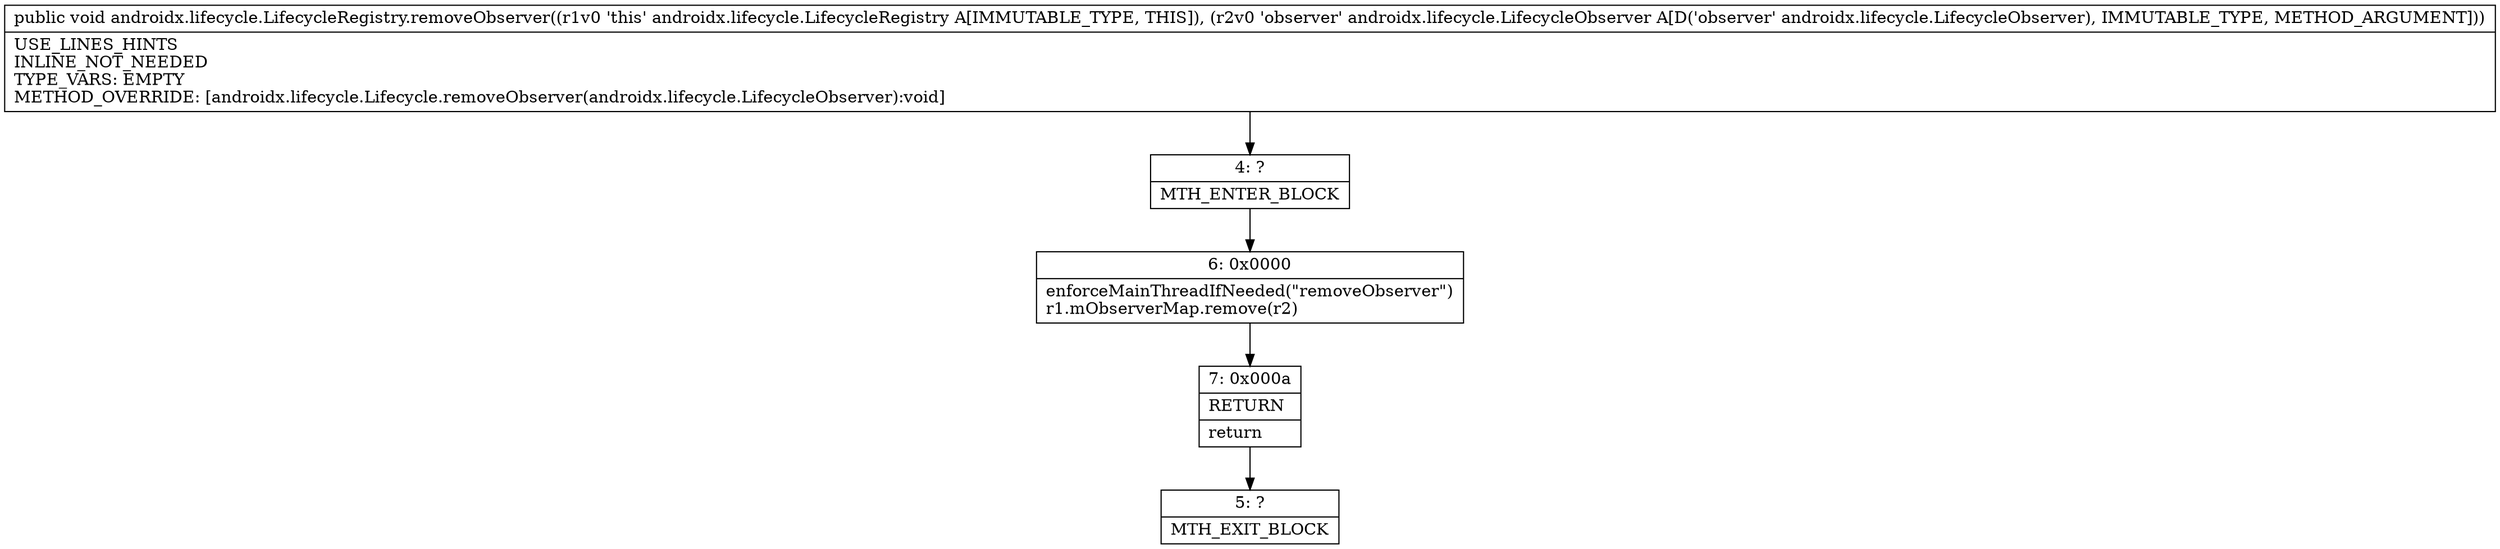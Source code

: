 digraph "CFG forandroidx.lifecycle.LifecycleRegistry.removeObserver(Landroidx\/lifecycle\/LifecycleObserver;)V" {
Node_4 [shape=record,label="{4\:\ ?|MTH_ENTER_BLOCK\l}"];
Node_6 [shape=record,label="{6\:\ 0x0000|enforceMainThreadIfNeeded(\"removeObserver\")\lr1.mObserverMap.remove(r2)\l}"];
Node_7 [shape=record,label="{7\:\ 0x000a|RETURN\l|return\l}"];
Node_5 [shape=record,label="{5\:\ ?|MTH_EXIT_BLOCK\l}"];
MethodNode[shape=record,label="{public void androidx.lifecycle.LifecycleRegistry.removeObserver((r1v0 'this' androidx.lifecycle.LifecycleRegistry A[IMMUTABLE_TYPE, THIS]), (r2v0 'observer' androidx.lifecycle.LifecycleObserver A[D('observer' androidx.lifecycle.LifecycleObserver), IMMUTABLE_TYPE, METHOD_ARGUMENT]))  | USE_LINES_HINTS\lINLINE_NOT_NEEDED\lTYPE_VARS: EMPTY\lMETHOD_OVERRIDE: [androidx.lifecycle.Lifecycle.removeObserver(androidx.lifecycle.LifecycleObserver):void]\l}"];
MethodNode -> Node_4;Node_4 -> Node_6;
Node_6 -> Node_7;
Node_7 -> Node_5;
}

